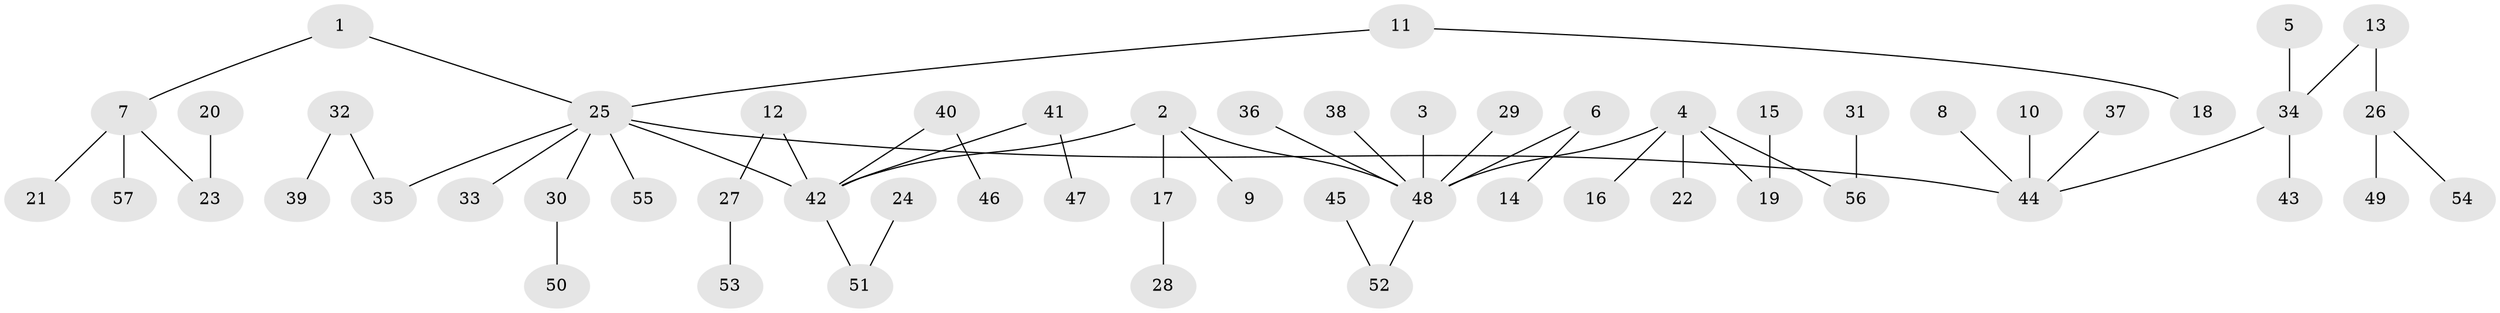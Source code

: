 // original degree distribution, {6: 0.008849557522123894, 4: 0.061946902654867256, 8: 0.017699115044247787, 2: 0.2920353982300885, 3: 0.11504424778761062, 9: 0.008849557522123894, 5: 0.008849557522123894, 1: 0.48672566371681414}
// Generated by graph-tools (version 1.1) at 2025/50/03/09/25 03:50:17]
// undirected, 57 vertices, 56 edges
graph export_dot {
graph [start="1"]
  node [color=gray90,style=filled];
  1;
  2;
  3;
  4;
  5;
  6;
  7;
  8;
  9;
  10;
  11;
  12;
  13;
  14;
  15;
  16;
  17;
  18;
  19;
  20;
  21;
  22;
  23;
  24;
  25;
  26;
  27;
  28;
  29;
  30;
  31;
  32;
  33;
  34;
  35;
  36;
  37;
  38;
  39;
  40;
  41;
  42;
  43;
  44;
  45;
  46;
  47;
  48;
  49;
  50;
  51;
  52;
  53;
  54;
  55;
  56;
  57;
  1 -- 7 [weight=1.0];
  1 -- 25 [weight=1.0];
  2 -- 9 [weight=1.0];
  2 -- 17 [weight=1.0];
  2 -- 42 [weight=1.0];
  2 -- 48 [weight=1.0];
  3 -- 48 [weight=1.0];
  4 -- 16 [weight=1.0];
  4 -- 19 [weight=1.0];
  4 -- 22 [weight=1.0];
  4 -- 48 [weight=1.0];
  4 -- 56 [weight=1.0];
  5 -- 34 [weight=1.0];
  6 -- 14 [weight=1.0];
  6 -- 48 [weight=1.0];
  7 -- 21 [weight=1.0];
  7 -- 23 [weight=1.0];
  7 -- 57 [weight=1.0];
  8 -- 44 [weight=1.0];
  10 -- 44 [weight=1.0];
  11 -- 18 [weight=1.0];
  11 -- 25 [weight=1.0];
  12 -- 27 [weight=1.0];
  12 -- 42 [weight=1.0];
  13 -- 26 [weight=1.0];
  13 -- 34 [weight=1.0];
  15 -- 19 [weight=1.0];
  17 -- 28 [weight=1.0];
  20 -- 23 [weight=1.0];
  24 -- 51 [weight=1.0];
  25 -- 30 [weight=1.0];
  25 -- 33 [weight=1.0];
  25 -- 35 [weight=1.0];
  25 -- 42 [weight=1.0];
  25 -- 44 [weight=1.0];
  25 -- 55 [weight=1.0];
  26 -- 49 [weight=1.0];
  26 -- 54 [weight=1.0];
  27 -- 53 [weight=1.0];
  29 -- 48 [weight=1.0];
  30 -- 50 [weight=1.0];
  31 -- 56 [weight=1.0];
  32 -- 35 [weight=1.0];
  32 -- 39 [weight=1.0];
  34 -- 43 [weight=1.0];
  34 -- 44 [weight=1.0];
  36 -- 48 [weight=1.0];
  37 -- 44 [weight=1.0];
  38 -- 48 [weight=1.0];
  40 -- 42 [weight=1.0];
  40 -- 46 [weight=1.0];
  41 -- 42 [weight=1.0];
  41 -- 47 [weight=1.0];
  42 -- 51 [weight=1.0];
  45 -- 52 [weight=1.0];
  48 -- 52 [weight=1.0];
}
